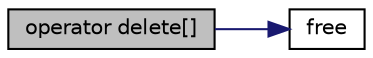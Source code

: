 digraph "operator delete[]"
{
 // LATEX_PDF_SIZE
  edge [fontname="Helvetica",fontsize="10",labelfontname="Helvetica",labelfontsize="10"];
  node [fontname="Helvetica",fontsize="10",shape=record];
  rankdir="LR";
  Node1 [label="operator delete[]",height=0.2,width=0.4,color="black", fillcolor="grey75", style="filled", fontcolor="black",tooltip=" "];
  Node1 -> Node2 [color="midnightblue",fontsize="10",style="solid",fontname="Helvetica"];
  Node2 [label="free",height=0.2,width=0.4,color="black", fillcolor="white", style="filled",URL="$da/d45/heap_8hpp.html#af07d89f5ceaea0c7c8252cc41fd75f37",tooltip=" "];
}
